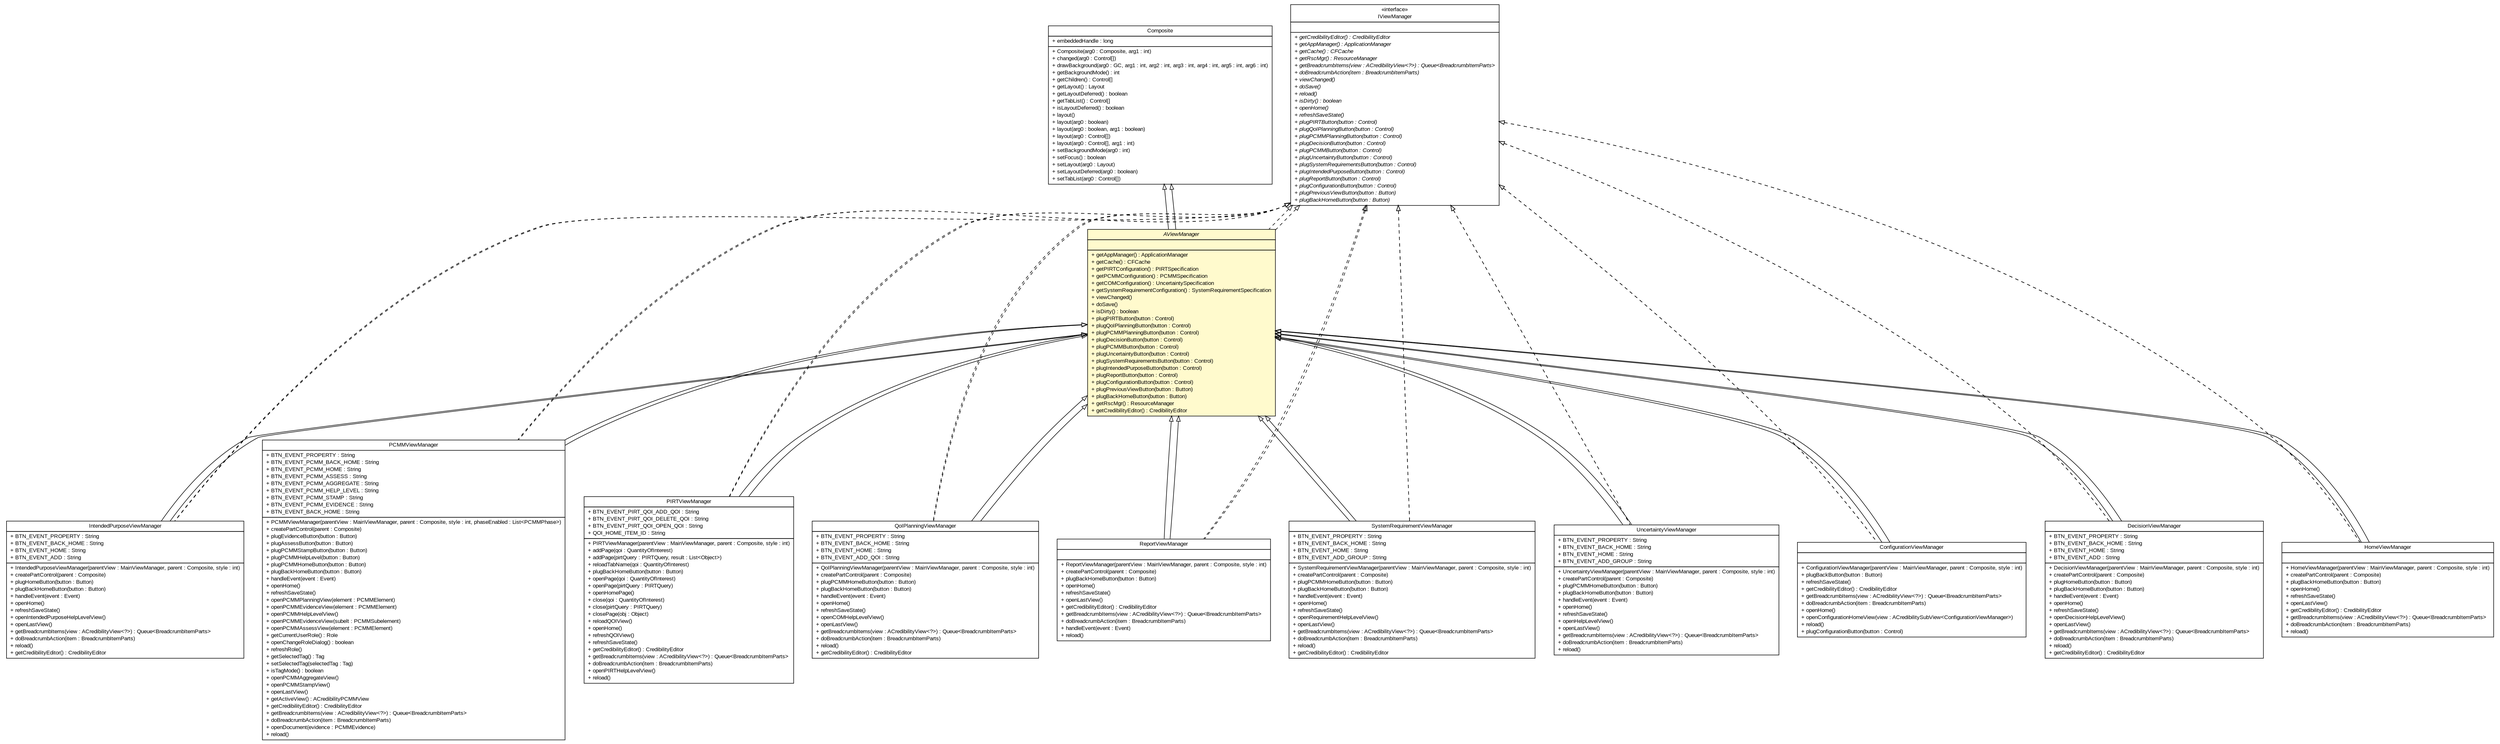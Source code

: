 #!/usr/local/bin/dot
#
# Class diagram 
# Generated by UMLGraph version R5_6-24-gf6e263 (http://www.umlgraph.org/)
#

digraph G {
	edge [fontname="arial",fontsize=10,labelfontname="arial",labelfontsize=10];
	node [fontname="arial",fontsize=10,shape=plaintext];
	nodesep=0.25;
	ranksep=0.5;
	// gov.sandia.cf.parts.ui.AViewManager
	c49052 [label=<<table title="gov.sandia.cf.parts.ui.AViewManager" border="0" cellborder="1" cellspacing="0" cellpadding="2" port="p" bgcolor="lemonChiffon" href="./AViewManager.html">
		<tr><td><table border="0" cellspacing="0" cellpadding="1">
<tr><td align="center" balign="center"><font face="arial italic"> AViewManager </font></td></tr>
		</table></td></tr>
		<tr><td><table border="0" cellspacing="0" cellpadding="1">
<tr><td align="left" balign="left">  </td></tr>
		</table></td></tr>
		<tr><td><table border="0" cellspacing="0" cellpadding="1">
<tr><td align="left" balign="left"> + getAppManager() : ApplicationManager </td></tr>
<tr><td align="left" balign="left"> + getCache() : CFCache </td></tr>
<tr><td align="left" balign="left"> + getPIRTConfiguration() : PIRTSpecification </td></tr>
<tr><td align="left" balign="left"> + getPCMMConfiguration() : PCMMSpecification </td></tr>
<tr><td align="left" balign="left"> + getCOMConfiguration() : UncertaintySpecification </td></tr>
<tr><td align="left" balign="left"> + getSystemRequirementConfiguration() : SystemRequirementSpecification </td></tr>
<tr><td align="left" balign="left"> + viewChanged() </td></tr>
<tr><td align="left" balign="left"> + doSave() </td></tr>
<tr><td align="left" balign="left"> + isDirty() : boolean </td></tr>
<tr><td align="left" balign="left"> + plugPIRTButton(button : Control) </td></tr>
<tr><td align="left" balign="left"> + plugQoIPlanningButton(button : Control) </td></tr>
<tr><td align="left" balign="left"> + plugPCMMPlanningButton(button : Control) </td></tr>
<tr><td align="left" balign="left"> + plugDecisionButton(button : Control) </td></tr>
<tr><td align="left" balign="left"> + plugPCMMButton(button : Control) </td></tr>
<tr><td align="left" balign="left"> + plugUncertaintyButton(button : Control) </td></tr>
<tr><td align="left" balign="left"> + plugSystemRequirementsButton(button : Control) </td></tr>
<tr><td align="left" balign="left"> + plugIntendedPurposeButton(button : Control) </td></tr>
<tr><td align="left" balign="left"> + plugReportButton(button : Control) </td></tr>
<tr><td align="left" balign="left"> + plugConfigurationButton(button : Control) </td></tr>
<tr><td align="left" balign="left"> + plugPreviousViewButton(button : Button) </td></tr>
<tr><td align="left" balign="left"> + plugBackHomeButton(button : Button) </td></tr>
<tr><td align="left" balign="left"> + getRscMgr() : ResourceManager </td></tr>
<tr><td align="left" balign="left"> + getCredibilityEditor() : CredibilityEditor </td></tr>
		</table></td></tr>
		</table>>, URL="./AViewManager.html", fontname="arial", fontcolor="black", fontsize=10.0];
	// gov.sandia.cf.parts.ui.configuration.ConfigurationViewManager
	c49053 [label=<<table title="gov.sandia.cf.parts.ui.configuration.ConfigurationViewManager" border="0" cellborder="1" cellspacing="0" cellpadding="2" port="p" href="./configuration/ConfigurationViewManager.html">
		<tr><td><table border="0" cellspacing="0" cellpadding="1">
<tr><td align="center" balign="center"> ConfigurationViewManager </td></tr>
		</table></td></tr>
		<tr><td><table border="0" cellspacing="0" cellpadding="1">
<tr><td align="left" balign="left">  </td></tr>
		</table></td></tr>
		<tr><td><table border="0" cellspacing="0" cellpadding="1">
<tr><td align="left" balign="left"> + ConfigurationViewManager(parentView : MainViewManager, parent : Composite, style : int) </td></tr>
<tr><td align="left" balign="left"> + plugBackButton(button : Button) </td></tr>
<tr><td align="left" balign="left"> + refreshSaveState() </td></tr>
<tr><td align="left" balign="left"> + getCredibilityEditor() : CredibilityEditor </td></tr>
<tr><td align="left" balign="left"> + getBreadcrumbItems(view : ACredibilityView&lt;?&gt;) : Queue&lt;BreadcrumbItemParts&gt; </td></tr>
<tr><td align="left" balign="left"> + doBreadcrumbAction(item : BreadcrumbItemParts) </td></tr>
<tr><td align="left" balign="left"> + openHome() </td></tr>
<tr><td align="left" balign="left"> + openConfigurationHomeView(view : ACredibilitySubView&lt;ConfigurationViewManager&gt;) </td></tr>
<tr><td align="left" balign="left"> + reload() </td></tr>
<tr><td align="left" balign="left"> + plugConfigurationButton(button : Control) </td></tr>
		</table></td></tr>
		</table>>, URL="./configuration/ConfigurationViewManager.html", fontname="arial", fontcolor="black", fontsize=10.0];
	// gov.sandia.cf.parts.ui.decision.DecisionViewManager
	c49063 [label=<<table title="gov.sandia.cf.parts.ui.decision.DecisionViewManager" border="0" cellborder="1" cellspacing="0" cellpadding="2" port="p" href="./decision/DecisionViewManager.html">
		<tr><td><table border="0" cellspacing="0" cellpadding="1">
<tr><td align="center" balign="center"> DecisionViewManager </td></tr>
		</table></td></tr>
		<tr><td><table border="0" cellspacing="0" cellpadding="1">
<tr><td align="left" balign="left"> + BTN_EVENT_PROPERTY : String </td></tr>
<tr><td align="left" balign="left"> + BTN_EVENT_BACK_HOME : String </td></tr>
<tr><td align="left" balign="left"> + BTN_EVENT_HOME : String </td></tr>
<tr><td align="left" balign="left"> + BTN_EVENT_ADD : String </td></tr>
		</table></td></tr>
		<tr><td><table border="0" cellspacing="0" cellpadding="1">
<tr><td align="left" balign="left"> + DecisionViewManager(parentView : MainViewManager, parent : Composite, style : int) </td></tr>
<tr><td align="left" balign="left"> + createPartControl(parent : Composite) </td></tr>
<tr><td align="left" balign="left"> + plugHomeButton(button : Button) </td></tr>
<tr><td align="left" balign="left"> + plugBackHomeButton(button : Button) </td></tr>
<tr><td align="left" balign="left"> + handleEvent(event : Event) </td></tr>
<tr><td align="left" balign="left"> + openHome() </td></tr>
<tr><td align="left" balign="left"> + refreshSaveState() </td></tr>
<tr><td align="left" balign="left"> + openDecisionHelpLevelView() </td></tr>
<tr><td align="left" balign="left"> + openLastView() </td></tr>
<tr><td align="left" balign="left"> + getBreadcrumbItems(view : ACredibilityView&lt;?&gt;) : Queue&lt;BreadcrumbItemParts&gt; </td></tr>
<tr><td align="left" balign="left"> + doBreadcrumbAction(item : BreadcrumbItemParts) </td></tr>
<tr><td align="left" balign="left"> + reload() </td></tr>
<tr><td align="left" balign="left"> + getCredibilityEditor() : CredibilityEditor </td></tr>
		</table></td></tr>
		</table>>, URL="./decision/DecisionViewManager.html", fontname="arial", fontcolor="black", fontsize=10.0];
	// gov.sandia.cf.parts.ui.home.HomeViewManager
	c49071 [label=<<table title="gov.sandia.cf.parts.ui.home.HomeViewManager" border="0" cellborder="1" cellspacing="0" cellpadding="2" port="p" href="./home/HomeViewManager.html">
		<tr><td><table border="0" cellspacing="0" cellpadding="1">
<tr><td align="center" balign="center"> HomeViewManager </td></tr>
		</table></td></tr>
		<tr><td><table border="0" cellspacing="0" cellpadding="1">
<tr><td align="left" balign="left">  </td></tr>
		</table></td></tr>
		<tr><td><table border="0" cellspacing="0" cellpadding="1">
<tr><td align="left" balign="left"> + HomeViewManager(parentView : MainViewManager, parent : Composite, style : int) </td></tr>
<tr><td align="left" balign="left"> + createPartControl(parent : Composite) </td></tr>
<tr><td align="left" balign="left"> + plugBackHomeButton(button : Button) </td></tr>
<tr><td align="left" balign="left"> + openHome() </td></tr>
<tr><td align="left" balign="left"> + refreshSaveState() </td></tr>
<tr><td align="left" balign="left"> + openLastView() </td></tr>
<tr><td align="left" balign="left"> + getCredibilityEditor() : CredibilityEditor </td></tr>
<tr><td align="left" balign="left"> + getBreadcrumbItems(view : ACredibilityView&lt;?&gt;) : Queue&lt;BreadcrumbItemParts&gt; </td></tr>
<tr><td align="left" balign="left"> + doBreadcrumbAction(item : BreadcrumbItemParts) </td></tr>
<tr><td align="left" balign="left"> + reload() </td></tr>
		</table></td></tr>
		</table>>, URL="./home/HomeViewManager.html", fontname="arial", fontcolor="black", fontsize=10.0];
	// gov.sandia.cf.parts.ui.intendedpurpose.IntendedPurposeViewManager
	c49075 [label=<<table title="gov.sandia.cf.parts.ui.intendedpurpose.IntendedPurposeViewManager" border="0" cellborder="1" cellspacing="0" cellpadding="2" port="p" href="./intendedpurpose/IntendedPurposeViewManager.html">
		<tr><td><table border="0" cellspacing="0" cellpadding="1">
<tr><td align="center" balign="center"> IntendedPurposeViewManager </td></tr>
		</table></td></tr>
		<tr><td><table border="0" cellspacing="0" cellpadding="1">
<tr><td align="left" balign="left"> + BTN_EVENT_PROPERTY : String </td></tr>
<tr><td align="left" balign="left"> + BTN_EVENT_BACK_HOME : String </td></tr>
<tr><td align="left" balign="left"> + BTN_EVENT_HOME : String </td></tr>
<tr><td align="left" balign="left"> + BTN_EVENT_ADD : String </td></tr>
		</table></td></tr>
		<tr><td><table border="0" cellspacing="0" cellpadding="1">
<tr><td align="left" balign="left"> + IntendedPurposeViewManager(parentView : MainViewManager, parent : Composite, style : int) </td></tr>
<tr><td align="left" balign="left"> + createPartControl(parent : Composite) </td></tr>
<tr><td align="left" balign="left"> + plugHomeButton(button : Button) </td></tr>
<tr><td align="left" balign="left"> + plugBackHomeButton(button : Button) </td></tr>
<tr><td align="left" balign="left"> + handleEvent(event : Event) </td></tr>
<tr><td align="left" balign="left"> + openHome() </td></tr>
<tr><td align="left" balign="left"> + refreshSaveState() </td></tr>
<tr><td align="left" balign="left"> + openIntendedPurposeHelpLevelView() </td></tr>
<tr><td align="left" balign="left"> + openLastView() </td></tr>
<tr><td align="left" balign="left"> + getBreadcrumbItems(view : ACredibilityView&lt;?&gt;) : Queue&lt;BreadcrumbItemParts&gt; </td></tr>
<tr><td align="left" balign="left"> + doBreadcrumbAction(item : BreadcrumbItemParts) </td></tr>
<tr><td align="left" balign="left"> + reload() </td></tr>
<tr><td align="left" balign="left"> + getCredibilityEditor() : CredibilityEditor </td></tr>
		</table></td></tr>
		</table>>, URL="./intendedpurpose/IntendedPurposeViewManager.html", fontname="arial", fontcolor="black", fontsize=10.0];
	// gov.sandia.cf.parts.ui.IViewManager
	c49076 [label=<<table title="gov.sandia.cf.parts.ui.IViewManager" border="0" cellborder="1" cellspacing="0" cellpadding="2" port="p" href="./IViewManager.html">
		<tr><td><table border="0" cellspacing="0" cellpadding="1">
<tr><td align="center" balign="center"> &#171;interface&#187; </td></tr>
<tr><td align="center" balign="center"> IViewManager </td></tr>
		</table></td></tr>
		<tr><td><table border="0" cellspacing="0" cellpadding="1">
<tr><td align="left" balign="left">  </td></tr>
		</table></td></tr>
		<tr><td><table border="0" cellspacing="0" cellpadding="1">
<tr><td align="left" balign="left"><font face="arial italic" point-size="10.0"> + getCredibilityEditor() : CredibilityEditor </font></td></tr>
<tr><td align="left" balign="left"><font face="arial italic" point-size="10.0"> + getAppManager() : ApplicationManager </font></td></tr>
<tr><td align="left" balign="left"><font face="arial italic" point-size="10.0"> + getCache() : CFCache </font></td></tr>
<tr><td align="left" balign="left"><font face="arial italic" point-size="10.0"> + getRscMgr() : ResourceManager </font></td></tr>
<tr><td align="left" balign="left"><font face="arial italic" point-size="10.0"> + getBreadcrumbItems(view : ACredibilityView&lt;?&gt;) : Queue&lt;BreadcrumbItemParts&gt; </font></td></tr>
<tr><td align="left" balign="left"><font face="arial italic" point-size="10.0"> + doBreadcrumbAction(item : BreadcrumbItemParts) </font></td></tr>
<tr><td align="left" balign="left"><font face="arial italic" point-size="10.0"> + viewChanged() </font></td></tr>
<tr><td align="left" balign="left"><font face="arial italic" point-size="10.0"> + doSave() </font></td></tr>
<tr><td align="left" balign="left"><font face="arial italic" point-size="10.0"> + reload() </font></td></tr>
<tr><td align="left" balign="left"><font face="arial italic" point-size="10.0"> + isDirty() : boolean </font></td></tr>
<tr><td align="left" balign="left"><font face="arial italic" point-size="10.0"> + openHome() </font></td></tr>
<tr><td align="left" balign="left"><font face="arial italic" point-size="10.0"> + refreshSaveState() </font></td></tr>
<tr><td align="left" balign="left"><font face="arial italic" point-size="10.0"> + plugPIRTButton(button : Control) </font></td></tr>
<tr><td align="left" balign="left"><font face="arial italic" point-size="10.0"> + plugQoIPlanningButton(button : Control) </font></td></tr>
<tr><td align="left" balign="left"><font face="arial italic" point-size="10.0"> + plugPCMMPlanningButton(button : Control) </font></td></tr>
<tr><td align="left" balign="left"><font face="arial italic" point-size="10.0"> + plugDecisionButton(button : Control) </font></td></tr>
<tr><td align="left" balign="left"><font face="arial italic" point-size="10.0"> + plugPCMMButton(button : Control) </font></td></tr>
<tr><td align="left" balign="left"><font face="arial italic" point-size="10.0"> + plugUncertaintyButton(button : Control) </font></td></tr>
<tr><td align="left" balign="left"><font face="arial italic" point-size="10.0"> + plugSystemRequirementsButton(button : Control) </font></td></tr>
<tr><td align="left" balign="left"><font face="arial italic" point-size="10.0"> + plugIntendedPurposeButton(button : Control) </font></td></tr>
<tr><td align="left" balign="left"><font face="arial italic" point-size="10.0"> + plugReportButton(button : Control) </font></td></tr>
<tr><td align="left" balign="left"><font face="arial italic" point-size="10.0"> + plugConfigurationButton(button : Control) </font></td></tr>
<tr><td align="left" balign="left"><font face="arial italic" point-size="10.0"> + plugPreviousViewButton(button : Button) </font></td></tr>
<tr><td align="left" balign="left"><font face="arial italic" point-size="10.0"> + plugBackHomeButton(button : Button) </font></td></tr>
		</table></td></tr>
		</table>>, URL="./IViewManager.html", fontname="arial", fontcolor="black", fontsize=10.0];
	// gov.sandia.cf.parts.ui.pcmm.PCMMViewManager
	c49117 [label=<<table title="gov.sandia.cf.parts.ui.pcmm.PCMMViewManager" border="0" cellborder="1" cellspacing="0" cellpadding="2" port="p" href="./pcmm/PCMMViewManager.html">
		<tr><td><table border="0" cellspacing="0" cellpadding="1">
<tr><td align="center" balign="center"> PCMMViewManager </td></tr>
		</table></td></tr>
		<tr><td><table border="0" cellspacing="0" cellpadding="1">
<tr><td align="left" balign="left"> + BTN_EVENT_PROPERTY : String </td></tr>
<tr><td align="left" balign="left"> + BTN_EVENT_PCMM_BACK_HOME : String </td></tr>
<tr><td align="left" balign="left"> + BTN_EVENT_PCMM_HOME : String </td></tr>
<tr><td align="left" balign="left"> + BTN_EVENT_PCMM_ASSESS : String </td></tr>
<tr><td align="left" balign="left"> + BTN_EVENT_PCMM_AGGREGATE : String </td></tr>
<tr><td align="left" balign="left"> + BTN_EVENT_PCMM_HELP_LEVEL : String </td></tr>
<tr><td align="left" balign="left"> + BTN_EVENT_PCMM_STAMP : String </td></tr>
<tr><td align="left" balign="left"> + BTN_EVENT_PCMM_EVIDENCE : String </td></tr>
<tr><td align="left" balign="left"> + BTN_EVENT_BACK_HOME : String </td></tr>
		</table></td></tr>
		<tr><td><table border="0" cellspacing="0" cellpadding="1">
<tr><td align="left" balign="left"> + PCMMViewManager(parentView : MainViewManager, parent : Composite, style : int, phaseEnabled : List&lt;PCMMPhase&gt;) </td></tr>
<tr><td align="left" balign="left"> + createPartControl(parent : Composite) </td></tr>
<tr><td align="left" balign="left"> + plugEvidenceButton(button : Button) </td></tr>
<tr><td align="left" balign="left"> + plugAssessButton(button : Button) </td></tr>
<tr><td align="left" balign="left"> + plugPCMMStampButton(button : Button) </td></tr>
<tr><td align="left" balign="left"> + plugPCMMHelpLevel(button : Button) </td></tr>
<tr><td align="left" balign="left"> + plugPCMMHomeButton(button : Button) </td></tr>
<tr><td align="left" balign="left"> + plugBackHomeButton(button : Button) </td></tr>
<tr><td align="left" balign="left"> + handleEvent(event : Event) </td></tr>
<tr><td align="left" balign="left"> + openHome() </td></tr>
<tr><td align="left" balign="left"> + refreshSaveState() </td></tr>
<tr><td align="left" balign="left"> + openPCMMPlanningView(element : PCMMElement) </td></tr>
<tr><td align="left" balign="left"> + openPCMMEvidenceView(element : PCMMElement) </td></tr>
<tr><td align="left" balign="left"> + openPCMMHelpLevelView() </td></tr>
<tr><td align="left" balign="left"> + openPCMMEvidenceView(subelt : PCMMSubelement) </td></tr>
<tr><td align="left" balign="left"> + openPCMMAssessView(element : PCMMElement) </td></tr>
<tr><td align="left" balign="left"> + getCurrentUserRole() : Role </td></tr>
<tr><td align="left" balign="left"> + openChangeRoleDialog() : boolean </td></tr>
<tr><td align="left" balign="left"> + refreshRole() </td></tr>
<tr><td align="left" balign="left"> + getSelectedTag() : Tag </td></tr>
<tr><td align="left" balign="left"> + setSelectedTag(selectedTag : Tag) </td></tr>
<tr><td align="left" balign="left"> + isTagMode() : boolean </td></tr>
<tr><td align="left" balign="left"> + openPCMMAggregateView() </td></tr>
<tr><td align="left" balign="left"> + openPCMMStampView() </td></tr>
<tr><td align="left" balign="left"> + openLastView() </td></tr>
<tr><td align="left" balign="left"> + getActiveView() : ACredibilityPCMMView </td></tr>
<tr><td align="left" balign="left"> + getCredibilityEditor() : CredibilityEditor </td></tr>
<tr><td align="left" balign="left"> + getBreadcrumbItems(view : ACredibilityView&lt;?&gt;) : Queue&lt;BreadcrumbItemParts&gt; </td></tr>
<tr><td align="left" balign="left"> + doBreadcrumbAction(item : BreadcrumbItemParts) </td></tr>
<tr><td align="left" balign="left"> + openDocument(evidence : PCMMEvidence) </td></tr>
<tr><td align="left" balign="left"> + reload() </td></tr>
		</table></td></tr>
		</table>>, URL="./pcmm/PCMMViewManager.html", fontname="arial", fontcolor="black", fontsize=10.0];
	// gov.sandia.cf.parts.ui.pirt.PIRTViewManager
	c49154 [label=<<table title="gov.sandia.cf.parts.ui.pirt.PIRTViewManager" border="0" cellborder="1" cellspacing="0" cellpadding="2" port="p" href="./pirt/PIRTViewManager.html">
		<tr><td><table border="0" cellspacing="0" cellpadding="1">
<tr><td align="center" balign="center"> PIRTViewManager </td></tr>
		</table></td></tr>
		<tr><td><table border="0" cellspacing="0" cellpadding="1">
<tr><td align="left" balign="left"> + BTN_EVENT_PIRT_QOI_ADD_QOI : String </td></tr>
<tr><td align="left" balign="left"> + BTN_EVENT_PIRT_QOI_DELETE_QOI : String </td></tr>
<tr><td align="left" balign="left"> + BTN_EVENT_PIRT_QOI_OPEN_QOI : String </td></tr>
<tr><td align="left" balign="left"> + QOI_HOME_ITEM_ID : String </td></tr>
		</table></td></tr>
		<tr><td><table border="0" cellspacing="0" cellpadding="1">
<tr><td align="left" balign="left"> + PIRTViewManager(parentView : MainViewManager, parent : Composite, style : int) </td></tr>
<tr><td align="left" balign="left"> + addPage(qoi : QuantityOfInterest) </td></tr>
<tr><td align="left" balign="left"> + addPage(pirtQuery : PIRTQuery, result : List&lt;Object&gt;) </td></tr>
<tr><td align="left" balign="left"> + reloadTabName(qoi : QuantityOfInterest) </td></tr>
<tr><td align="left" balign="left"> + plugBackHomeButton(button : Button) </td></tr>
<tr><td align="left" balign="left"> + openPage(qoi : QuantityOfInterest) </td></tr>
<tr><td align="left" balign="left"> + openPage(pirtQuery : PIRTQuery) </td></tr>
<tr><td align="left" balign="left"> + openHomePage() </td></tr>
<tr><td align="left" balign="left"> + close(qoi : QuantityOfInterest) </td></tr>
<tr><td align="left" balign="left"> + close(pirtQuery : PIRTQuery) </td></tr>
<tr><td align="left" balign="left"> + closePage(obj : Object) </td></tr>
<tr><td align="left" balign="left"> + reloadQOIView() </td></tr>
<tr><td align="left" balign="left"> + openHome() </td></tr>
<tr><td align="left" balign="left"> + refreshQOIView() </td></tr>
<tr><td align="left" balign="left"> + refreshSaveState() </td></tr>
<tr><td align="left" balign="left"> + getCredibilityEditor() : CredibilityEditor </td></tr>
<tr><td align="left" balign="left"> + getBreadcrumbItems(view : ACredibilityView&lt;?&gt;) : Queue&lt;BreadcrumbItemParts&gt; </td></tr>
<tr><td align="left" balign="left"> + doBreadcrumbAction(item : BreadcrumbItemParts) </td></tr>
<tr><td align="left" balign="left"> + openPIRTHelpLevelView() </td></tr>
<tr><td align="left" balign="left"> + reload() </td></tr>
		</table></td></tr>
		</table>>, URL="./pirt/PIRTViewManager.html", fontname="arial", fontcolor="black", fontsize=10.0];
	// gov.sandia.cf.parts.ui.qoiplanning.QoIPlanningViewManager
	c49158 [label=<<table title="gov.sandia.cf.parts.ui.qoiplanning.QoIPlanningViewManager" border="0" cellborder="1" cellspacing="0" cellpadding="2" port="p" href="./qoiplanning/QoIPlanningViewManager.html">
		<tr><td><table border="0" cellspacing="0" cellpadding="1">
<tr><td align="center" balign="center"> QoIPlanningViewManager </td></tr>
		</table></td></tr>
		<tr><td><table border="0" cellspacing="0" cellpadding="1">
<tr><td align="left" balign="left"> + BTN_EVENT_PROPERTY : String </td></tr>
<tr><td align="left" balign="left"> + BTN_EVENT_BACK_HOME : String </td></tr>
<tr><td align="left" balign="left"> + BTN_EVENT_HOME : String </td></tr>
<tr><td align="left" balign="left"> + BTN_EVENT_ADD_QOI : String </td></tr>
		</table></td></tr>
		<tr><td><table border="0" cellspacing="0" cellpadding="1">
<tr><td align="left" balign="left"> + QoIPlanningViewManager(parentView : MainViewManager, parent : Composite, style : int) </td></tr>
<tr><td align="left" balign="left"> + createPartControl(parent : Composite) </td></tr>
<tr><td align="left" balign="left"> + plugPCMMHomeButton(button : Button) </td></tr>
<tr><td align="left" balign="left"> + plugBackHomeButton(button : Button) </td></tr>
<tr><td align="left" balign="left"> + handleEvent(event : Event) </td></tr>
<tr><td align="left" balign="left"> + openHome() </td></tr>
<tr><td align="left" balign="left"> + refreshSaveState() </td></tr>
<tr><td align="left" balign="left"> + openCOMHelpLevelView() </td></tr>
<tr><td align="left" balign="left"> + openLastView() </td></tr>
<tr><td align="left" balign="left"> + getBreadcrumbItems(view : ACredibilityView&lt;?&gt;) : Queue&lt;BreadcrumbItemParts&gt; </td></tr>
<tr><td align="left" balign="left"> + doBreadcrumbAction(item : BreadcrumbItemParts) </td></tr>
<tr><td align="left" balign="left"> + reload() </td></tr>
<tr><td align="left" balign="left"> + getCredibilityEditor() : CredibilityEditor </td></tr>
		</table></td></tr>
		</table>>, URL="./qoiplanning/QoIPlanningViewManager.html", fontname="arial", fontcolor="black", fontsize=10.0];
	// gov.sandia.cf.parts.ui.report.ReportViewManager
	c49162 [label=<<table title="gov.sandia.cf.parts.ui.report.ReportViewManager" border="0" cellborder="1" cellspacing="0" cellpadding="2" port="p" href="./report/ReportViewManager.html">
		<tr><td><table border="0" cellspacing="0" cellpadding="1">
<tr><td align="center" balign="center"> ReportViewManager </td></tr>
		</table></td></tr>
		<tr><td><table border="0" cellspacing="0" cellpadding="1">
<tr><td align="left" balign="left">  </td></tr>
		</table></td></tr>
		<tr><td><table border="0" cellspacing="0" cellpadding="1">
<tr><td align="left" balign="left"> + ReportViewManager(parentView : MainViewManager, parent : Composite, style : int) </td></tr>
<tr><td align="left" balign="left"> + createPartControl(parent : Composite) </td></tr>
<tr><td align="left" balign="left"> + plugBackHomeButton(button : Button) </td></tr>
<tr><td align="left" balign="left"> + openHome() </td></tr>
<tr><td align="left" balign="left"> + refreshSaveState() </td></tr>
<tr><td align="left" balign="left"> + openLastView() </td></tr>
<tr><td align="left" balign="left"> + getCredibilityEditor() : CredibilityEditor </td></tr>
<tr><td align="left" balign="left"> + getBreadcrumbItems(view : ACredibilityView&lt;?&gt;) : Queue&lt;BreadcrumbItemParts&gt; </td></tr>
<tr><td align="left" balign="left"> + doBreadcrumbAction(item : BreadcrumbItemParts) </td></tr>
<tr><td align="left" balign="left"> + handleEvent(event : Event) </td></tr>
<tr><td align="left" balign="left"> + reload() </td></tr>
		</table></td></tr>
		</table>>, URL="./report/ReportViewManager.html", fontname="arial", fontcolor="black", fontsize=10.0];
	// gov.sandia.cf.parts.ui.requirement.SystemRequirementViewManager
	c49169 [label=<<table title="gov.sandia.cf.parts.ui.requirement.SystemRequirementViewManager" border="0" cellborder="1" cellspacing="0" cellpadding="2" port="p" href="./requirement/SystemRequirementViewManager.html">
		<tr><td><table border="0" cellspacing="0" cellpadding="1">
<tr><td align="center" balign="center"> SystemRequirementViewManager </td></tr>
		</table></td></tr>
		<tr><td><table border="0" cellspacing="0" cellpadding="1">
<tr><td align="left" balign="left"> + BTN_EVENT_PROPERTY : String </td></tr>
<tr><td align="left" balign="left"> + BTN_EVENT_BACK_HOME : String </td></tr>
<tr><td align="left" balign="left"> + BTN_EVENT_HOME : String </td></tr>
<tr><td align="left" balign="left"> + BTN_EVENT_ADD_GROUP : String </td></tr>
		</table></td></tr>
		<tr><td><table border="0" cellspacing="0" cellpadding="1">
<tr><td align="left" balign="left"> + SystemRequirementViewManager(parentView : MainViewManager, parent : Composite, style : int) </td></tr>
<tr><td align="left" balign="left"> + createPartControl(parent : Composite) </td></tr>
<tr><td align="left" balign="left"> + plugPCMMHomeButton(button : Button) </td></tr>
<tr><td align="left" balign="left"> + plugBackHomeButton(button : Button) </td></tr>
<tr><td align="left" balign="left"> + handleEvent(event : Event) </td></tr>
<tr><td align="left" balign="left"> + openHome() </td></tr>
<tr><td align="left" balign="left"> + refreshSaveState() </td></tr>
<tr><td align="left" balign="left"> + openRequirementHelpLevelView() </td></tr>
<tr><td align="left" balign="left"> + openLastView() </td></tr>
<tr><td align="left" balign="left"> + getBreadcrumbItems(view : ACredibilityView&lt;?&gt;) : Queue&lt;BreadcrumbItemParts&gt; </td></tr>
<tr><td align="left" balign="left"> + doBreadcrumbAction(item : BreadcrumbItemParts) </td></tr>
<tr><td align="left" balign="left"> + reload() </td></tr>
<tr><td align="left" balign="left"> + getCredibilityEditor() : CredibilityEditor </td></tr>
		</table></td></tr>
		</table>>, URL="./requirement/SystemRequirementViewManager.html", fontname="arial", fontcolor="black", fontsize=10.0];
	// gov.sandia.cf.parts.ui.uncertainty.UncertaintyViewManager
	c49176 [label=<<table title="gov.sandia.cf.parts.ui.uncertainty.UncertaintyViewManager" border="0" cellborder="1" cellspacing="0" cellpadding="2" port="p" href="./uncertainty/UncertaintyViewManager.html">
		<tr><td><table border="0" cellspacing="0" cellpadding="1">
<tr><td align="center" balign="center"> UncertaintyViewManager </td></tr>
		</table></td></tr>
		<tr><td><table border="0" cellspacing="0" cellpadding="1">
<tr><td align="left" balign="left"> + BTN_EVENT_PROPERTY : String </td></tr>
<tr><td align="left" balign="left"> + BTN_EVENT_BACK_HOME : String </td></tr>
<tr><td align="left" balign="left"> + BTN_EVENT_HOME : String </td></tr>
<tr><td align="left" balign="left"> + BTN_EVENT_ADD_GROUP : String </td></tr>
		</table></td></tr>
		<tr><td><table border="0" cellspacing="0" cellpadding="1">
<tr><td align="left" balign="left"> + UncertaintyViewManager(parentView : MainViewManager, parent : Composite, style : int) </td></tr>
<tr><td align="left" balign="left"> + createPartControl(parent : Composite) </td></tr>
<tr><td align="left" balign="left"> + plugPCMMHomeButton(button : Button) </td></tr>
<tr><td align="left" balign="left"> + plugBackHomeButton(button : Button) </td></tr>
<tr><td align="left" balign="left"> + handleEvent(event : Event) </td></tr>
<tr><td align="left" balign="left"> + openHome() </td></tr>
<tr><td align="left" balign="left"> + refreshSaveState() </td></tr>
<tr><td align="left" balign="left"> + openHelpLevelView() </td></tr>
<tr><td align="left" balign="left"> + openLastView() </td></tr>
<tr><td align="left" balign="left"> + getBreadcrumbItems(view : ACredibilityView&lt;?&gt;) : Queue&lt;BreadcrumbItemParts&gt; </td></tr>
<tr><td align="left" balign="left"> + doBreadcrumbAction(item : BreadcrumbItemParts) </td></tr>
<tr><td align="left" balign="left"> + reload() </td></tr>
		</table></td></tr>
		</table>>, URL="./uncertainty/UncertaintyViewManager.html", fontname="arial", fontcolor="black", fontsize=10.0];
	//gov.sandia.cf.parts.ui.AViewManager extends org.eclipse.swt.widgets.Composite
	c49268:p -> c49052:p [dir=back,arrowtail=empty];
	//gov.sandia.cf.parts.ui.AViewManager implements gov.sandia.cf.parts.ui.IViewManager
	c49076:p -> c49052:p [dir=back,arrowtail=empty,style=dashed];
	//gov.sandia.cf.parts.ui.configuration.ConfigurationViewManager extends gov.sandia.cf.parts.ui.AViewManager
	c49052:p -> c49053:p [dir=back,arrowtail=empty];
	//gov.sandia.cf.parts.ui.configuration.ConfigurationViewManager implements gov.sandia.cf.parts.ui.IViewManager
	c49076:p -> c49053:p [dir=back,arrowtail=empty,style=dashed];
	//gov.sandia.cf.parts.ui.decision.DecisionViewManager extends gov.sandia.cf.parts.ui.AViewManager
	c49052:p -> c49063:p [dir=back,arrowtail=empty];
	//gov.sandia.cf.parts.ui.decision.DecisionViewManager implements gov.sandia.cf.parts.ui.IViewManager
	c49076:p -> c49063:p [dir=back,arrowtail=empty,style=dashed];
	//gov.sandia.cf.parts.ui.home.HomeViewManager extends gov.sandia.cf.parts.ui.AViewManager
	c49052:p -> c49071:p [dir=back,arrowtail=empty];
	//gov.sandia.cf.parts.ui.home.HomeViewManager implements gov.sandia.cf.parts.ui.IViewManager
	c49076:p -> c49071:p [dir=back,arrowtail=empty,style=dashed];
	//gov.sandia.cf.parts.ui.intendedpurpose.IntendedPurposeViewManager extends gov.sandia.cf.parts.ui.AViewManager
	c49052:p -> c49075:p [dir=back,arrowtail=empty];
	//gov.sandia.cf.parts.ui.intendedpurpose.IntendedPurposeViewManager implements gov.sandia.cf.parts.ui.IViewManager
	c49076:p -> c49075:p [dir=back,arrowtail=empty,style=dashed];
	//gov.sandia.cf.parts.ui.pcmm.PCMMViewManager extends gov.sandia.cf.parts.ui.AViewManager
	c49052:p -> c49117:p [dir=back,arrowtail=empty];
	//gov.sandia.cf.parts.ui.pcmm.PCMMViewManager implements gov.sandia.cf.parts.ui.IViewManager
	c49076:p -> c49117:p [dir=back,arrowtail=empty,style=dashed];
	//gov.sandia.cf.parts.ui.pirt.PIRTViewManager extends gov.sandia.cf.parts.ui.AViewManager
	c49052:p -> c49154:p [dir=back,arrowtail=empty];
	//gov.sandia.cf.parts.ui.pirt.PIRTViewManager implements gov.sandia.cf.parts.ui.IViewManager
	c49076:p -> c49154:p [dir=back,arrowtail=empty,style=dashed];
	//gov.sandia.cf.parts.ui.qoiplanning.QoIPlanningViewManager extends gov.sandia.cf.parts.ui.AViewManager
	c49052:p -> c49158:p [dir=back,arrowtail=empty];
	//gov.sandia.cf.parts.ui.qoiplanning.QoIPlanningViewManager implements gov.sandia.cf.parts.ui.IViewManager
	c49076:p -> c49158:p [dir=back,arrowtail=empty,style=dashed];
	//gov.sandia.cf.parts.ui.report.ReportViewManager extends gov.sandia.cf.parts.ui.AViewManager
	c49052:p -> c49162:p [dir=back,arrowtail=empty];
	//gov.sandia.cf.parts.ui.report.ReportViewManager implements gov.sandia.cf.parts.ui.IViewManager
	c49076:p -> c49162:p [dir=back,arrowtail=empty,style=dashed];
	//gov.sandia.cf.parts.ui.requirement.SystemRequirementViewManager extends gov.sandia.cf.parts.ui.AViewManager
	c49052:p -> c49169:p [dir=back,arrowtail=empty];
	//gov.sandia.cf.parts.ui.requirement.SystemRequirementViewManager implements gov.sandia.cf.parts.ui.IViewManager
	c49076:p -> c49169:p [dir=back,arrowtail=empty,style=dashed];
	//gov.sandia.cf.parts.ui.uncertainty.UncertaintyViewManager extends gov.sandia.cf.parts.ui.AViewManager
	c49052:p -> c49176:p [dir=back,arrowtail=empty];
	//gov.sandia.cf.parts.ui.uncertainty.UncertaintyViewManager implements gov.sandia.cf.parts.ui.IViewManager
	c49076:p -> c49176:p [dir=back,arrowtail=empty,style=dashed];
	//gov.sandia.cf.parts.ui.AViewManager extends org.eclipse.swt.widgets.Composite
	c49268:p -> c49052:p [dir=back,arrowtail=empty];
	//gov.sandia.cf.parts.ui.AViewManager implements gov.sandia.cf.parts.ui.IViewManager
	c49076:p -> c49052:p [dir=back,arrowtail=empty,style=dashed];
	//gov.sandia.cf.parts.ui.configuration.ConfigurationViewManager extends gov.sandia.cf.parts.ui.AViewManager
	c49052:p -> c49053:p [dir=back,arrowtail=empty];
	//gov.sandia.cf.parts.ui.configuration.ConfigurationViewManager implements gov.sandia.cf.parts.ui.IViewManager
	c49076:p -> c49053:p [dir=back,arrowtail=empty,style=dashed];
	//gov.sandia.cf.parts.ui.decision.DecisionViewManager extends gov.sandia.cf.parts.ui.AViewManager
	c49052:p -> c49063:p [dir=back,arrowtail=empty];
	//gov.sandia.cf.parts.ui.decision.DecisionViewManager implements gov.sandia.cf.parts.ui.IViewManager
	c49076:p -> c49063:p [dir=back,arrowtail=empty,style=dashed];
	//gov.sandia.cf.parts.ui.home.HomeViewManager extends gov.sandia.cf.parts.ui.AViewManager
	c49052:p -> c49071:p [dir=back,arrowtail=empty];
	//gov.sandia.cf.parts.ui.home.HomeViewManager implements gov.sandia.cf.parts.ui.IViewManager
	c49076:p -> c49071:p [dir=back,arrowtail=empty,style=dashed];
	//gov.sandia.cf.parts.ui.intendedpurpose.IntendedPurposeViewManager extends gov.sandia.cf.parts.ui.AViewManager
	c49052:p -> c49075:p [dir=back,arrowtail=empty];
	//gov.sandia.cf.parts.ui.intendedpurpose.IntendedPurposeViewManager implements gov.sandia.cf.parts.ui.IViewManager
	c49076:p -> c49075:p [dir=back,arrowtail=empty,style=dashed];
	//gov.sandia.cf.parts.ui.pcmm.PCMMViewManager extends gov.sandia.cf.parts.ui.AViewManager
	c49052:p -> c49117:p [dir=back,arrowtail=empty];
	//gov.sandia.cf.parts.ui.pcmm.PCMMViewManager implements gov.sandia.cf.parts.ui.IViewManager
	c49076:p -> c49117:p [dir=back,arrowtail=empty,style=dashed];
	//gov.sandia.cf.parts.ui.pirt.PIRTViewManager extends gov.sandia.cf.parts.ui.AViewManager
	c49052:p -> c49154:p [dir=back,arrowtail=empty];
	//gov.sandia.cf.parts.ui.pirt.PIRTViewManager implements gov.sandia.cf.parts.ui.IViewManager
	c49076:p -> c49154:p [dir=back,arrowtail=empty,style=dashed];
	//gov.sandia.cf.parts.ui.qoiplanning.QoIPlanningViewManager extends gov.sandia.cf.parts.ui.AViewManager
	c49052:p -> c49158:p [dir=back,arrowtail=empty];
	//gov.sandia.cf.parts.ui.qoiplanning.QoIPlanningViewManager implements gov.sandia.cf.parts.ui.IViewManager
	c49076:p -> c49158:p [dir=back,arrowtail=empty,style=dashed];
	//gov.sandia.cf.parts.ui.report.ReportViewManager extends gov.sandia.cf.parts.ui.AViewManager
	c49052:p -> c49162:p [dir=back,arrowtail=empty];
	//gov.sandia.cf.parts.ui.report.ReportViewManager implements gov.sandia.cf.parts.ui.IViewManager
	c49076:p -> c49162:p [dir=back,arrowtail=empty,style=dashed];
	//gov.sandia.cf.parts.ui.requirement.SystemRequirementViewManager extends gov.sandia.cf.parts.ui.AViewManager
	c49052:p -> c49169:p [dir=back,arrowtail=empty];
	//gov.sandia.cf.parts.ui.requirement.SystemRequirementViewManager implements gov.sandia.cf.parts.ui.IViewManager
	c49076:p -> c49169:p [dir=back,arrowtail=empty,style=dashed];
	//gov.sandia.cf.parts.ui.uncertainty.UncertaintyViewManager extends gov.sandia.cf.parts.ui.AViewManager
	c49052:p -> c49176:p [dir=back,arrowtail=empty];
	//gov.sandia.cf.parts.ui.uncertainty.UncertaintyViewManager implements gov.sandia.cf.parts.ui.IViewManager
	c49076:p -> c49176:p [dir=back,arrowtail=empty,style=dashed];
	// org.eclipse.swt.widgets.Composite
	c49268 [label=<<table title="org.eclipse.swt.widgets.Composite" border="0" cellborder="1" cellspacing="0" cellpadding="2" port="p" href="http://java.sun.com/j2se/1.4.2/docs/api/org/eclipse/swt/widgets/Composite.html">
		<tr><td><table border="0" cellspacing="0" cellpadding="1">
<tr><td align="center" balign="center"> Composite </td></tr>
		</table></td></tr>
		<tr><td><table border="0" cellspacing="0" cellpadding="1">
<tr><td align="left" balign="left"> + embeddedHandle : long </td></tr>
		</table></td></tr>
		<tr><td><table border="0" cellspacing="0" cellpadding="1">
<tr><td align="left" balign="left"> + Composite(arg0 : Composite, arg1 : int) </td></tr>
<tr><td align="left" balign="left"> + changed(arg0 : Control[]) </td></tr>
<tr><td align="left" balign="left"> + drawBackground(arg0 : GC, arg1 : int, arg2 : int, arg3 : int, arg4 : int, arg5 : int, arg6 : int) </td></tr>
<tr><td align="left" balign="left"> + getBackgroundMode() : int </td></tr>
<tr><td align="left" balign="left"> + getChildren() : Control[] </td></tr>
<tr><td align="left" balign="left"> + getLayout() : Layout </td></tr>
<tr><td align="left" balign="left"> + getLayoutDeferred() : boolean </td></tr>
<tr><td align="left" balign="left"> + getTabList() : Control[] </td></tr>
<tr><td align="left" balign="left"> + isLayoutDeferred() : boolean </td></tr>
<tr><td align="left" balign="left"> + layout() </td></tr>
<tr><td align="left" balign="left"> + layout(arg0 : boolean) </td></tr>
<tr><td align="left" balign="left"> + layout(arg0 : boolean, arg1 : boolean) </td></tr>
<tr><td align="left" balign="left"> + layout(arg0 : Control[]) </td></tr>
<tr><td align="left" balign="left"> + layout(arg0 : Control[], arg1 : int) </td></tr>
<tr><td align="left" balign="left"> + setBackgroundMode(arg0 : int) </td></tr>
<tr><td align="left" balign="left"> + setFocus() : boolean </td></tr>
<tr><td align="left" balign="left"> + setLayout(arg0 : Layout) </td></tr>
<tr><td align="left" balign="left"> + setLayoutDeferred(arg0 : boolean) </td></tr>
<tr><td align="left" balign="left"> + setTabList(arg0 : Control[]) </td></tr>
		</table></td></tr>
		</table>>, URL="http://java.sun.com/j2se/1.4.2/docs/api/org/eclipse/swt/widgets/Composite.html", fontname="arial", fontcolor="black", fontsize=10.0];
}

